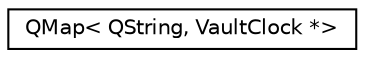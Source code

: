 digraph "类继承关系图"
{
  edge [fontname="Helvetica",fontsize="10",labelfontname="Helvetica",labelfontsize="10"];
  node [fontname="Helvetica",fontsize="10",shape=record];
  rankdir="LR";
  Node0 [label="QMap\< QString, VaultClock *\>",height=0.2,width=0.4,color="black", fillcolor="white", style="filled",URL="$class_q_map.html"];
}
